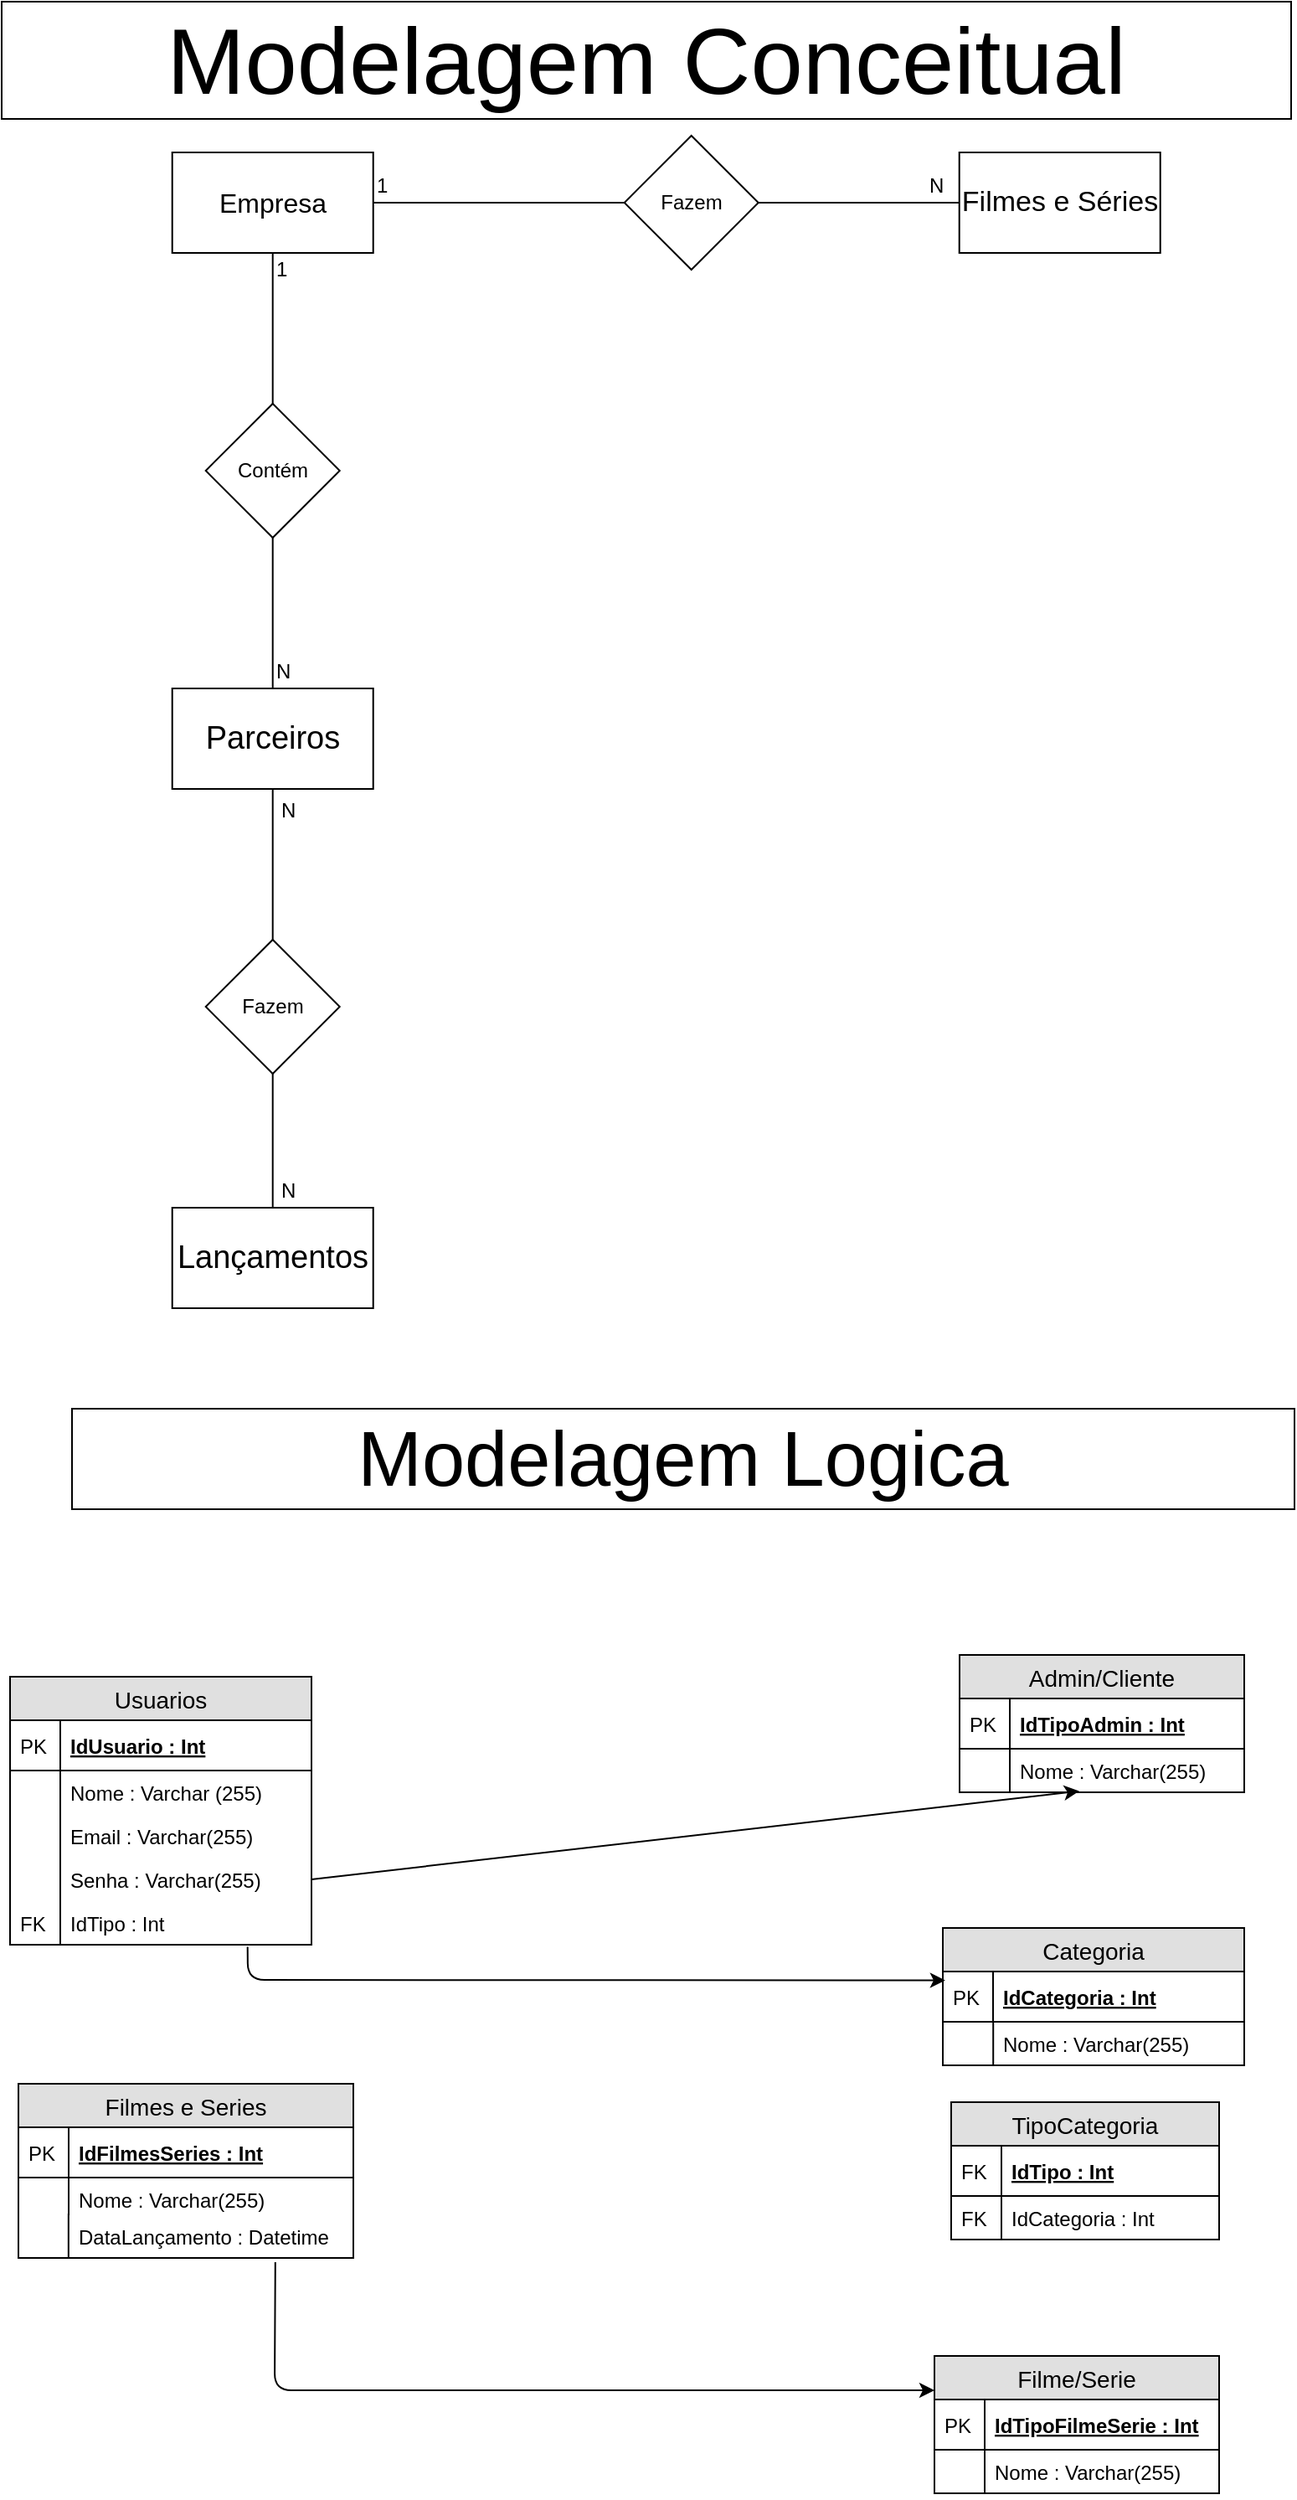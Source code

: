 <mxfile version="10.9.5" type="device"><diagram id="pKM35my9jEm7qBgAVK0z" name="Page-1"><mxGraphModel dx="791" dy="747" grid="1" gridSize="10" guides="1" tooltips="1" connect="1" arrows="1" fold="1" page="1" pageScale="1" pageWidth="827" pageHeight="1169" math="0" shadow="0"><root><mxCell id="0"/><mxCell id="1" parent="0"/><mxCell id="f41Vhf3scK1Nf9vSHSkC-1" value="&lt;font style=&quot;font-size: 56px&quot;&gt;Modelagem Conceitual&lt;/font&gt;" style="rounded=0;whiteSpace=wrap;html=1;" parent="1" vertex="1"><mxGeometry x="28" y="80" width="770" height="70" as="geometry"/></mxCell><mxCell id="f41Vhf3scK1Nf9vSHSkC-2" value="&lt;font style=&quot;font-size: 16px&quot;&gt;Empresa&lt;/font&gt;" style="rounded=0;whiteSpace=wrap;html=1;" parent="1" vertex="1"><mxGeometry x="129.853" y="170" width="120" height="60" as="geometry"/></mxCell><mxCell id="f41Vhf3scK1Nf9vSHSkC-3" value="Contém" style="rhombus;whiteSpace=wrap;html=1;" parent="1" vertex="1"><mxGeometry x="149.853" y="320" width="80" height="80" as="geometry"/></mxCell><mxCell id="f41Vhf3scK1Nf9vSHSkC-4" value="" style="endArrow=none;html=1;entryX=0.5;entryY=0;entryDx=0;entryDy=0;exitX=0.5;exitY=1;exitDx=0;exitDy=0;" parent="1" source="f41Vhf3scK1Nf9vSHSkC-2" target="f41Vhf3scK1Nf9vSHSkC-3" edge="1"><mxGeometry width="50" height="50" relative="1" as="geometry"><mxPoint x="179.853" y="260" as="sourcePoint"/><mxPoint x="179.853" y="350" as="targetPoint"/></mxGeometry></mxCell><mxCell id="f41Vhf3scK1Nf9vSHSkC-5" value="" style="endArrow=none;html=1;entryX=0.5;entryY=1;entryDx=0;entryDy=0;exitX=0.5;exitY=0;exitDx=0;exitDy=0;" parent="1" source="f41Vhf3scK1Nf9vSHSkC-6" target="f41Vhf3scK1Nf9vSHSkC-3" edge="1"><mxGeometry width="50" height="50" relative="1" as="geometry"><mxPoint x="190" y="490" as="sourcePoint"/><mxPoint x="179.853" y="420" as="targetPoint"/></mxGeometry></mxCell><mxCell id="f41Vhf3scK1Nf9vSHSkC-6" value="&lt;font style=&quot;font-size: 19px&quot;&gt;Parceiros&lt;/font&gt;" style="rounded=0;whiteSpace=wrap;html=1;" parent="1" vertex="1"><mxGeometry x="129.853" y="490" width="120" height="60" as="geometry"/></mxCell><mxCell id="f41Vhf3scK1Nf9vSHSkC-7" value="&lt;font style=&quot;font-size: 17px&quot;&gt;Filmes e Séries&lt;/font&gt;" style="rounded=0;whiteSpace=wrap;html=1;" parent="1" vertex="1"><mxGeometry x="599.853" y="170" width="120" height="60" as="geometry"/></mxCell><mxCell id="f41Vhf3scK1Nf9vSHSkC-8" value="Fazem" style="rhombus;whiteSpace=wrap;html=1;" parent="1" vertex="1"><mxGeometry x="399.853" y="160" width="80" height="80" as="geometry"/></mxCell><mxCell id="f41Vhf3scK1Nf9vSHSkC-9" value="" style="endArrow=none;html=1;entryX=0;entryY=0.5;entryDx=0;entryDy=0;exitX=1;exitY=0.5;exitDx=0;exitDy=0;" parent="1" source="f41Vhf3scK1Nf9vSHSkC-8" target="f41Vhf3scK1Nf9vSHSkC-7" edge="1"><mxGeometry width="50" height="50" relative="1" as="geometry"><mxPoint x="129.853" y="630" as="sourcePoint"/><mxPoint x="179.853" y="580" as="targetPoint"/></mxGeometry></mxCell><mxCell id="f41Vhf3scK1Nf9vSHSkC-11" value="" style="endArrow=none;html=1;exitX=0.5;exitY=1;exitDx=0;exitDy=0;" parent="1" source="f41Vhf3scK1Nf9vSHSkC-6" target="f41Vhf3scK1Nf9vSHSkC-12" edge="1"><mxGeometry width="50" height="50" relative="1" as="geometry"><mxPoint x="129.853" y="630" as="sourcePoint"/><mxPoint x="179.853" y="580" as="targetPoint"/></mxGeometry></mxCell><mxCell id="f41Vhf3scK1Nf9vSHSkC-12" value="Fazem" style="rhombus;whiteSpace=wrap;html=1;" parent="1" vertex="1"><mxGeometry x="149.853" y="640" width="80" height="80" as="geometry"/></mxCell><mxCell id="f41Vhf3scK1Nf9vSHSkC-13" value="" style="endArrow=none;html=1;exitX=0.5;exitY=1;exitDx=0;exitDy=0;entryX=0.5;entryY=0;entryDx=0;entryDy=0;" parent="1" source="f41Vhf3scK1Nf9vSHSkC-12" target="f41Vhf3scK1Nf9vSHSkC-14" edge="1"><mxGeometry width="50" height="50" relative="1" as="geometry"><mxPoint x="129.853" y="700" as="sourcePoint"/><mxPoint x="189.853" y="780" as="targetPoint"/></mxGeometry></mxCell><mxCell id="f41Vhf3scK1Nf9vSHSkC-14" value="&lt;font style=&quot;font-size: 19px&quot;&gt;Lançamentos&lt;/font&gt;" style="rounded=0;whiteSpace=wrap;html=1;" parent="1" vertex="1"><mxGeometry x="129.853" y="800" width="120" height="60" as="geometry"/></mxCell><mxCell id="f41Vhf3scK1Nf9vSHSkC-20" value="1" style="text;html=1;resizable=0;points=[];autosize=1;align=left;verticalAlign=top;spacingTop=-4;" parent="1" vertex="1"><mxGeometry x="190" y="230" width="20" height="20" as="geometry"/></mxCell><mxCell id="f41Vhf3scK1Nf9vSHSkC-23" value="N" style="text;html=1;resizable=0;points=[];autosize=1;align=left;verticalAlign=top;spacingTop=-4;" parent="1" vertex="1"><mxGeometry x="190" y="470" width="20" height="20" as="geometry"/></mxCell><mxCell id="f41Vhf3scK1Nf9vSHSkC-32" value="N" style="text;html=1;resizable=0;points=[];autosize=1;align=left;verticalAlign=top;spacingTop=-4;" parent="1" vertex="1"><mxGeometry x="580" y="180" width="20" height="20" as="geometry"/></mxCell><mxCell id="f41Vhf3scK1Nf9vSHSkC-41" value="" style="endArrow=none;html=1;entryX=0;entryY=0.5;entryDx=0;entryDy=0;exitX=1;exitY=0.5;exitDx=0;exitDy=0;" parent="1" source="f41Vhf3scK1Nf9vSHSkC-2" target="f41Vhf3scK1Nf9vSHSkC-8" edge="1"><mxGeometry width="50" height="50" relative="1" as="geometry"><mxPoint x="290" y="190" as="sourcePoint"/><mxPoint x="80" y="880" as="targetPoint"/></mxGeometry></mxCell><mxCell id="f41Vhf3scK1Nf9vSHSkC-42" value="N" style="text;html=1;resizable=0;points=[];autosize=1;align=left;verticalAlign=top;spacingTop=-4;" parent="1" vertex="1"><mxGeometry x="193" y="553" width="20" height="20" as="geometry"/></mxCell><mxCell id="f41Vhf3scK1Nf9vSHSkC-43" value="N" style="text;html=1;resizable=0;points=[];autosize=1;align=left;verticalAlign=top;spacingTop=-4;" parent="1" vertex="1"><mxGeometry x="193" y="780" width="20" height="20" as="geometry"/></mxCell><mxCell id="f41Vhf3scK1Nf9vSHSkC-35" value="1" style="text;html=1;resizable=0;points=[];autosize=1;align=left;verticalAlign=top;spacingTop=-4;" parent="1" vertex="1"><mxGeometry x="250" y="180" width="20" height="20" as="geometry"/></mxCell><mxCell id="f41Vhf3scK1Nf9vSHSkC-45" value="Usuarios" style="swimlane;fontStyle=0;childLayout=stackLayout;horizontal=1;startSize=26;fillColor=#e0e0e0;horizontalStack=0;resizeParent=1;resizeParentMax=0;resizeLast=0;collapsible=1;marginBottom=0;swimlaneFillColor=#ffffff;align=center;fontSize=14;" parent="1" vertex="1"><mxGeometry x="33" y="1080" width="180" height="160" as="geometry"/></mxCell><mxCell id="f41Vhf3scK1Nf9vSHSkC-46" value="IdUsuario : Int" style="shape=partialRectangle;top=0;left=0;right=0;bottom=1;align=left;verticalAlign=middle;fillColor=none;spacingLeft=34;spacingRight=4;overflow=hidden;rotatable=0;points=[[0,0.5],[1,0.5]];portConstraint=eastwest;dropTarget=0;fontStyle=5;fontSize=12;" parent="f41Vhf3scK1Nf9vSHSkC-45" vertex="1"><mxGeometry y="26" width="180" height="30" as="geometry"/></mxCell><mxCell id="f41Vhf3scK1Nf9vSHSkC-47" value="PK" style="shape=partialRectangle;top=0;left=0;bottom=0;fillColor=none;align=left;verticalAlign=middle;spacingLeft=4;spacingRight=4;overflow=hidden;rotatable=0;points=[];portConstraint=eastwest;part=1;fontSize=12;" parent="f41Vhf3scK1Nf9vSHSkC-46" vertex="1" connectable="0"><mxGeometry width="30" height="30" as="geometry"/></mxCell><mxCell id="f41Vhf3scK1Nf9vSHSkC-48" value="Nome : Varchar (255)" style="shape=partialRectangle;top=0;left=0;right=0;bottom=0;align=left;verticalAlign=top;fillColor=none;spacingLeft=34;spacingRight=4;overflow=hidden;rotatable=0;points=[[0,0.5],[1,0.5]];portConstraint=eastwest;dropTarget=0;fontSize=12;" parent="f41Vhf3scK1Nf9vSHSkC-45" vertex="1"><mxGeometry y="56" width="180" height="26" as="geometry"/></mxCell><mxCell id="f41Vhf3scK1Nf9vSHSkC-49" value="" style="shape=partialRectangle;top=0;left=0;bottom=0;fillColor=none;align=left;verticalAlign=top;spacingLeft=4;spacingRight=4;overflow=hidden;rotatable=0;points=[];portConstraint=eastwest;part=1;fontSize=12;" parent="f41Vhf3scK1Nf9vSHSkC-48" vertex="1" connectable="0"><mxGeometry width="30" height="26" as="geometry"/></mxCell><mxCell id="f41Vhf3scK1Nf9vSHSkC-50" value="Email : Varchar(255)" style="shape=partialRectangle;top=0;left=0;right=0;bottom=0;align=left;verticalAlign=top;fillColor=none;spacingLeft=34;spacingRight=4;overflow=hidden;rotatable=0;points=[[0,0.5],[1,0.5]];portConstraint=eastwest;dropTarget=0;fontSize=12;" parent="f41Vhf3scK1Nf9vSHSkC-45" vertex="1"><mxGeometry y="82" width="180" height="26" as="geometry"/></mxCell><mxCell id="f41Vhf3scK1Nf9vSHSkC-51" value="" style="shape=partialRectangle;top=0;left=0;bottom=0;fillColor=none;align=left;verticalAlign=top;spacingLeft=4;spacingRight=4;overflow=hidden;rotatable=0;points=[];portConstraint=eastwest;part=1;fontSize=12;" parent="f41Vhf3scK1Nf9vSHSkC-50" vertex="1" connectable="0"><mxGeometry width="30" height="26" as="geometry"/></mxCell><mxCell id="f41Vhf3scK1Nf9vSHSkC-52" value="Senha : Varchar(255)" style="shape=partialRectangle;top=0;left=0;right=0;bottom=0;align=left;verticalAlign=top;fillColor=none;spacingLeft=34;spacingRight=4;overflow=hidden;rotatable=0;points=[[0,0.5],[1,0.5]];portConstraint=eastwest;dropTarget=0;fontSize=12;" parent="f41Vhf3scK1Nf9vSHSkC-45" vertex="1"><mxGeometry y="108" width="180" height="26" as="geometry"/></mxCell><mxCell id="f41Vhf3scK1Nf9vSHSkC-53" value="" style="shape=partialRectangle;top=0;left=0;bottom=0;fillColor=none;align=left;verticalAlign=top;spacingLeft=4;spacingRight=4;overflow=hidden;rotatable=0;points=[];portConstraint=eastwest;part=1;fontSize=12;" parent="f41Vhf3scK1Nf9vSHSkC-52" vertex="1" connectable="0"><mxGeometry width="30" height="26" as="geometry"/></mxCell><mxCell id="f41Vhf3scK1Nf9vSHSkC-54" value="IdTipo : Int" style="shape=partialRectangle;top=0;left=0;right=0;bottom=0;align=left;verticalAlign=top;fillColor=none;spacingLeft=34;spacingRight=4;overflow=hidden;rotatable=0;points=[[0,0.5],[1,0.5]];portConstraint=eastwest;dropTarget=0;fontSize=12;" parent="f41Vhf3scK1Nf9vSHSkC-45" vertex="1"><mxGeometry y="134" width="180" height="26" as="geometry"/></mxCell><mxCell id="f41Vhf3scK1Nf9vSHSkC-55" value="FK" style="shape=partialRectangle;top=0;left=0;bottom=0;fillColor=none;align=left;verticalAlign=top;spacingLeft=4;spacingRight=4;overflow=hidden;rotatable=0;points=[];portConstraint=eastwest;part=1;fontSize=12;" parent="f41Vhf3scK1Nf9vSHSkC-54" vertex="1" connectable="0"><mxGeometry width="30" height="26" as="geometry"/></mxCell><mxCell id="q3tbexrUicC3ra8ZL9qw-1" value="&lt;font style=&quot;font-size: 46px&quot;&gt;Modelagem Logica&lt;/font&gt;" style="rounded=0;whiteSpace=wrap;html=1;" vertex="1" parent="1"><mxGeometry x="70" y="920" width="730" height="60" as="geometry"/></mxCell><mxCell id="q3tbexrUicC3ra8ZL9qw-15" value="Categoria" style="swimlane;fontStyle=0;childLayout=stackLayout;horizontal=1;startSize=26;fillColor=#e0e0e0;horizontalStack=0;resizeParent=1;resizeParentMax=0;resizeLast=0;collapsible=1;marginBottom=0;swimlaneFillColor=#ffffff;align=center;fontSize=14;" vertex="1" parent="1"><mxGeometry x="590" y="1230" width="180" height="82" as="geometry"/></mxCell><mxCell id="q3tbexrUicC3ra8ZL9qw-16" value="IdCategoria : Int" style="shape=partialRectangle;top=0;left=0;right=0;bottom=1;align=left;verticalAlign=middle;fillColor=none;spacingLeft=34;spacingRight=4;overflow=hidden;rotatable=0;points=[[0,0.5],[1,0.5]];portConstraint=eastwest;dropTarget=0;fontStyle=5;fontSize=12;" vertex="1" parent="q3tbexrUicC3ra8ZL9qw-15"><mxGeometry y="26" width="180" height="30" as="geometry"/></mxCell><mxCell id="q3tbexrUicC3ra8ZL9qw-17" value="PK" style="shape=partialRectangle;top=0;left=0;bottom=0;fillColor=none;align=left;verticalAlign=middle;spacingLeft=4;spacingRight=4;overflow=hidden;rotatable=0;points=[];portConstraint=eastwest;part=1;fontSize=12;" vertex="1" connectable="0" parent="q3tbexrUicC3ra8ZL9qw-16"><mxGeometry width="30" height="30" as="geometry"/></mxCell><mxCell id="q3tbexrUicC3ra8ZL9qw-18" value="Nome : Varchar(255)" style="shape=partialRectangle;top=0;left=0;right=0;bottom=0;align=left;verticalAlign=top;fillColor=none;spacingLeft=34;spacingRight=4;overflow=hidden;rotatable=0;points=[[0,0.5],[1,0.5]];portConstraint=eastwest;dropTarget=0;fontSize=12;" vertex="1" parent="q3tbexrUicC3ra8ZL9qw-15"><mxGeometry y="56" width="180" height="26" as="geometry"/></mxCell><mxCell id="q3tbexrUicC3ra8ZL9qw-19" value="" style="shape=partialRectangle;top=0;left=0;bottom=0;fillColor=none;align=left;verticalAlign=top;spacingLeft=4;spacingRight=4;overflow=hidden;rotatable=0;points=[];portConstraint=eastwest;part=1;fontSize=12;" vertex="1" connectable="0" parent="q3tbexrUicC3ra8ZL9qw-18"><mxGeometry width="30.104" height="26" as="geometry"/></mxCell><mxCell id="q3tbexrUicC3ra8ZL9qw-28" value="Filme/Serie" style="swimlane;fontStyle=0;childLayout=stackLayout;horizontal=1;startSize=26;fillColor=#e0e0e0;horizontalStack=0;resizeParent=1;resizeParentMax=0;resizeLast=0;collapsible=1;marginBottom=0;swimlaneFillColor=#ffffff;align=center;fontSize=14;" vertex="1" parent="1"><mxGeometry x="585" y="1485.5" width="170" height="82" as="geometry"/></mxCell><mxCell id="q3tbexrUicC3ra8ZL9qw-29" value="IdTipoFilmeSerie : Int" style="shape=partialRectangle;top=0;left=0;right=0;bottom=1;align=left;verticalAlign=middle;fillColor=none;spacingLeft=34;spacingRight=4;overflow=hidden;rotatable=0;points=[[0,0.5],[1,0.5]];portConstraint=eastwest;dropTarget=0;fontStyle=5;fontSize=12;" vertex="1" parent="q3tbexrUicC3ra8ZL9qw-28"><mxGeometry y="26" width="170" height="30" as="geometry"/></mxCell><mxCell id="q3tbexrUicC3ra8ZL9qw-30" value="PK" style="shape=partialRectangle;top=0;left=0;bottom=0;fillColor=none;align=left;verticalAlign=middle;spacingLeft=4;spacingRight=4;overflow=hidden;rotatable=0;points=[];portConstraint=eastwest;part=1;fontSize=12;" vertex="1" connectable="0" parent="q3tbexrUicC3ra8ZL9qw-29"><mxGeometry width="30" height="30" as="geometry"/></mxCell><mxCell id="q3tbexrUicC3ra8ZL9qw-31" value="Nome : Varchar(255)" style="shape=partialRectangle;top=0;left=0;right=0;bottom=0;align=left;verticalAlign=top;fillColor=none;spacingLeft=34;spacingRight=4;overflow=hidden;rotatable=0;points=[[0,0.5],[1,0.5]];portConstraint=eastwest;dropTarget=0;fontSize=12;" vertex="1" parent="q3tbexrUicC3ra8ZL9qw-28"><mxGeometry y="56" width="170" height="26" as="geometry"/></mxCell><mxCell id="q3tbexrUicC3ra8ZL9qw-32" value="" style="shape=partialRectangle;top=0;left=0;bottom=0;fillColor=none;align=left;verticalAlign=top;spacingLeft=4;spacingRight=4;overflow=hidden;rotatable=0;points=[];portConstraint=eastwest;part=1;fontSize=12;" vertex="1" connectable="0" parent="q3tbexrUicC3ra8ZL9qw-31"><mxGeometry width="30" height="26" as="geometry"/></mxCell><mxCell id="q3tbexrUicC3ra8ZL9qw-42" value="Filmes e Series" style="swimlane;fontStyle=0;childLayout=stackLayout;horizontal=1;startSize=26;fillColor=#e0e0e0;horizontalStack=0;resizeParent=1;resizeParentMax=0;resizeLast=0;collapsible=1;marginBottom=0;swimlaneFillColor=#ffffff;align=center;fontSize=14;" vertex="1" parent="1"><mxGeometry x="38" y="1323" width="200" height="104" as="geometry"/></mxCell><mxCell id="q3tbexrUicC3ra8ZL9qw-43" value="IdFilmesSeries : Int" style="shape=partialRectangle;top=0;left=0;right=0;bottom=1;align=left;verticalAlign=middle;fillColor=none;spacingLeft=34;spacingRight=4;overflow=hidden;rotatable=0;points=[[0,0.5],[1,0.5]];portConstraint=eastwest;dropTarget=0;fontStyle=5;fontSize=12;" vertex="1" parent="q3tbexrUicC3ra8ZL9qw-42"><mxGeometry y="26" width="200" height="30" as="geometry"/></mxCell><mxCell id="q3tbexrUicC3ra8ZL9qw-44" value="PK" style="shape=partialRectangle;top=0;left=0;bottom=0;fillColor=none;align=left;verticalAlign=middle;spacingLeft=4;spacingRight=4;overflow=hidden;rotatable=0;points=[];portConstraint=eastwest;part=1;fontSize=12;" vertex="1" connectable="0" parent="q3tbexrUicC3ra8ZL9qw-43"><mxGeometry width="30" height="30" as="geometry"/></mxCell><mxCell id="q3tbexrUicC3ra8ZL9qw-45" value="Nome : Varchar(255)" style="shape=partialRectangle;top=0;left=0;right=0;bottom=0;align=left;verticalAlign=top;fillColor=none;spacingLeft=34;spacingRight=4;overflow=hidden;rotatable=0;points=[[0,0.5],[1,0.5]];portConstraint=eastwest;dropTarget=0;fontSize=12;" vertex="1" parent="q3tbexrUicC3ra8ZL9qw-42"><mxGeometry y="56" width="200" height="22" as="geometry"/></mxCell><mxCell id="q3tbexrUicC3ra8ZL9qw-46" value="" style="shape=partialRectangle;top=0;left=0;bottom=0;fillColor=none;align=left;verticalAlign=top;spacingLeft=4;spacingRight=4;overflow=hidden;rotatable=0;points=[];portConstraint=eastwest;part=1;fontSize=12;" vertex="1" connectable="0" parent="q3tbexrUicC3ra8ZL9qw-45"><mxGeometry width="30" height="22" as="geometry"/></mxCell><mxCell id="q3tbexrUicC3ra8ZL9qw-47" value="DataLançamento : Datetime" style="shape=partialRectangle;top=0;left=0;right=0;bottom=0;align=left;verticalAlign=top;fillColor=none;spacingLeft=34;spacingRight=4;overflow=hidden;rotatable=0;points=[[0,0.5],[1,0.5]];portConstraint=eastwest;dropTarget=0;fontSize=12;" vertex="1" parent="q3tbexrUicC3ra8ZL9qw-42"><mxGeometry y="78" width="200" height="26" as="geometry"/></mxCell><mxCell id="q3tbexrUicC3ra8ZL9qw-48" value="" style="shape=partialRectangle;top=0;left=0;bottom=0;fillColor=none;align=left;verticalAlign=top;spacingLeft=4;spacingRight=4;overflow=hidden;rotatable=0;points=[];portConstraint=eastwest;part=1;fontSize=12;" vertex="1" connectable="0" parent="q3tbexrUicC3ra8ZL9qw-47"><mxGeometry width="29.917" height="26" as="geometry"/></mxCell><mxCell id="q3tbexrUicC3ra8ZL9qw-53" value="Admin/Cliente" style="swimlane;fontStyle=0;childLayout=stackLayout;horizontal=1;startSize=26;fillColor=#e0e0e0;horizontalStack=0;resizeParent=1;resizeParentMax=0;resizeLast=0;collapsible=1;marginBottom=0;swimlaneFillColor=#ffffff;align=center;fontSize=14;" vertex="1" parent="1"><mxGeometry x="600" y="1067" width="170" height="82" as="geometry"/></mxCell><mxCell id="q3tbexrUicC3ra8ZL9qw-54" value="IdTipoAdmin : Int" style="shape=partialRectangle;top=0;left=0;right=0;bottom=1;align=left;verticalAlign=middle;fillColor=none;spacingLeft=34;spacingRight=4;overflow=hidden;rotatable=0;points=[[0,0.5],[1,0.5]];portConstraint=eastwest;dropTarget=0;fontStyle=5;fontSize=12;" vertex="1" parent="q3tbexrUicC3ra8ZL9qw-53"><mxGeometry y="26" width="170" height="30" as="geometry"/></mxCell><mxCell id="q3tbexrUicC3ra8ZL9qw-55" value="PK" style="shape=partialRectangle;top=0;left=0;bottom=0;fillColor=none;align=left;verticalAlign=middle;spacingLeft=4;spacingRight=4;overflow=hidden;rotatable=0;points=[];portConstraint=eastwest;part=1;fontSize=12;" vertex="1" connectable="0" parent="q3tbexrUicC3ra8ZL9qw-54"><mxGeometry width="30" height="30" as="geometry"/></mxCell><mxCell id="q3tbexrUicC3ra8ZL9qw-56" value="Nome : Varchar(255)" style="shape=partialRectangle;top=0;left=0;right=0;bottom=0;align=left;verticalAlign=top;fillColor=none;spacingLeft=34;spacingRight=4;overflow=hidden;rotatable=0;points=[[0,0.5],[1,0.5]];portConstraint=eastwest;dropTarget=0;fontSize=12;" vertex="1" parent="q3tbexrUicC3ra8ZL9qw-53"><mxGeometry y="56" width="170" height="26" as="geometry"/></mxCell><mxCell id="q3tbexrUicC3ra8ZL9qw-57" value="" style="shape=partialRectangle;top=0;left=0;bottom=0;fillColor=none;align=left;verticalAlign=top;spacingLeft=4;spacingRight=4;overflow=hidden;rotatable=0;points=[];portConstraint=eastwest;part=1;fontSize=12;" vertex="1" connectable="0" parent="q3tbexrUicC3ra8ZL9qw-56"><mxGeometry width="30" height="26" as="geometry"/></mxCell><mxCell id="q3tbexrUicC3ra8ZL9qw-72" value="TipoCategoria" style="swimlane;fontStyle=0;childLayout=stackLayout;horizontal=1;startSize=26;fillColor=#e0e0e0;horizontalStack=0;resizeParent=1;resizeParentMax=0;resizeLast=0;collapsible=1;marginBottom=0;swimlaneFillColor=#ffffff;align=center;fontSize=14;" vertex="1" parent="1"><mxGeometry x="595" y="1334" width="160" height="82" as="geometry"/></mxCell><mxCell id="q3tbexrUicC3ra8ZL9qw-73" value="IdTipo : Int" style="shape=partialRectangle;top=0;left=0;right=0;bottom=1;align=left;verticalAlign=middle;fillColor=none;spacingLeft=34;spacingRight=4;overflow=hidden;rotatable=0;points=[[0,0.5],[1,0.5]];portConstraint=eastwest;dropTarget=0;fontStyle=5;fontSize=12;" vertex="1" parent="q3tbexrUicC3ra8ZL9qw-72"><mxGeometry y="26" width="160" height="30" as="geometry"/></mxCell><mxCell id="q3tbexrUicC3ra8ZL9qw-74" value="FK" style="shape=partialRectangle;top=0;left=0;bottom=0;fillColor=none;align=left;verticalAlign=middle;spacingLeft=4;spacingRight=4;overflow=hidden;rotatable=0;points=[];portConstraint=eastwest;part=1;fontSize=12;" vertex="1" connectable="0" parent="q3tbexrUicC3ra8ZL9qw-73"><mxGeometry width="30" height="30" as="geometry"/></mxCell><mxCell id="q3tbexrUicC3ra8ZL9qw-75" value="IdCategoria : Int" style="shape=partialRectangle;top=0;left=0;right=0;bottom=0;align=left;verticalAlign=top;fillColor=none;spacingLeft=34;spacingRight=4;overflow=hidden;rotatable=0;points=[[0,0.5],[1,0.5]];portConstraint=eastwest;dropTarget=0;fontSize=12;" vertex="1" parent="q3tbexrUicC3ra8ZL9qw-72"><mxGeometry y="56" width="160" height="26" as="geometry"/></mxCell><mxCell id="q3tbexrUicC3ra8ZL9qw-76" value="FK" style="shape=partialRectangle;top=0;left=0;bottom=0;fillColor=none;align=left;verticalAlign=top;spacingLeft=4;spacingRight=4;overflow=hidden;rotatable=0;points=[];portConstraint=eastwest;part=1;fontSize=12;" vertex="1" connectable="0" parent="q3tbexrUicC3ra8ZL9qw-75"><mxGeometry width="30" height="26" as="geometry"/></mxCell><mxCell id="q3tbexrUicC3ra8ZL9qw-112" value="" style="endArrow=classic;html=1;entryX=0;entryY=0.25;entryDx=0;entryDy=0;exitX=0.767;exitY=1.095;exitDx=0;exitDy=0;exitPerimeter=0;" edge="1" parent="1" source="q3tbexrUicC3ra8ZL9qw-47" target="q3tbexrUicC3ra8ZL9qw-28"><mxGeometry width="50" height="50" relative="1" as="geometry"><mxPoint x="30" y="1640" as="sourcePoint"/><mxPoint x="80" y="1590" as="targetPoint"/><Array as="points"><mxPoint x="191" y="1506"/></Array></mxGeometry></mxCell><mxCell id="q3tbexrUicC3ra8ZL9qw-113" value="" style="endArrow=classic;html=1;entryX=0.008;entryY=0.175;entryDx=0;entryDy=0;entryPerimeter=0;exitX=0.788;exitY=1.048;exitDx=0;exitDy=0;exitPerimeter=0;" edge="1" parent="1" source="f41Vhf3scK1Nf9vSHSkC-54" target="q3tbexrUicC3ra8ZL9qw-16"><mxGeometry width="50" height="50" relative="1" as="geometry"><mxPoint x="30" y="1640" as="sourcePoint"/><mxPoint x="80" y="1590" as="targetPoint"/><Array as="points"><mxPoint x="175" y="1261"/></Array></mxGeometry></mxCell><mxCell id="q3tbexrUicC3ra8ZL9qw-114" value="" style="endArrow=classic;html=1;entryX=0.42;entryY=0.973;entryDx=0;entryDy=0;entryPerimeter=0;exitX=1;exitY=0.5;exitDx=0;exitDy=0;" edge="1" parent="1" source="f41Vhf3scK1Nf9vSHSkC-52" target="q3tbexrUicC3ra8ZL9qw-56"><mxGeometry width="50" height="50" relative="1" as="geometry"><mxPoint x="217" y="1087" as="sourcePoint"/><mxPoint x="70" y="1670" as="targetPoint"/><Array as="points"/></mxGeometry></mxCell></root></mxGraphModel></diagram></mxfile>